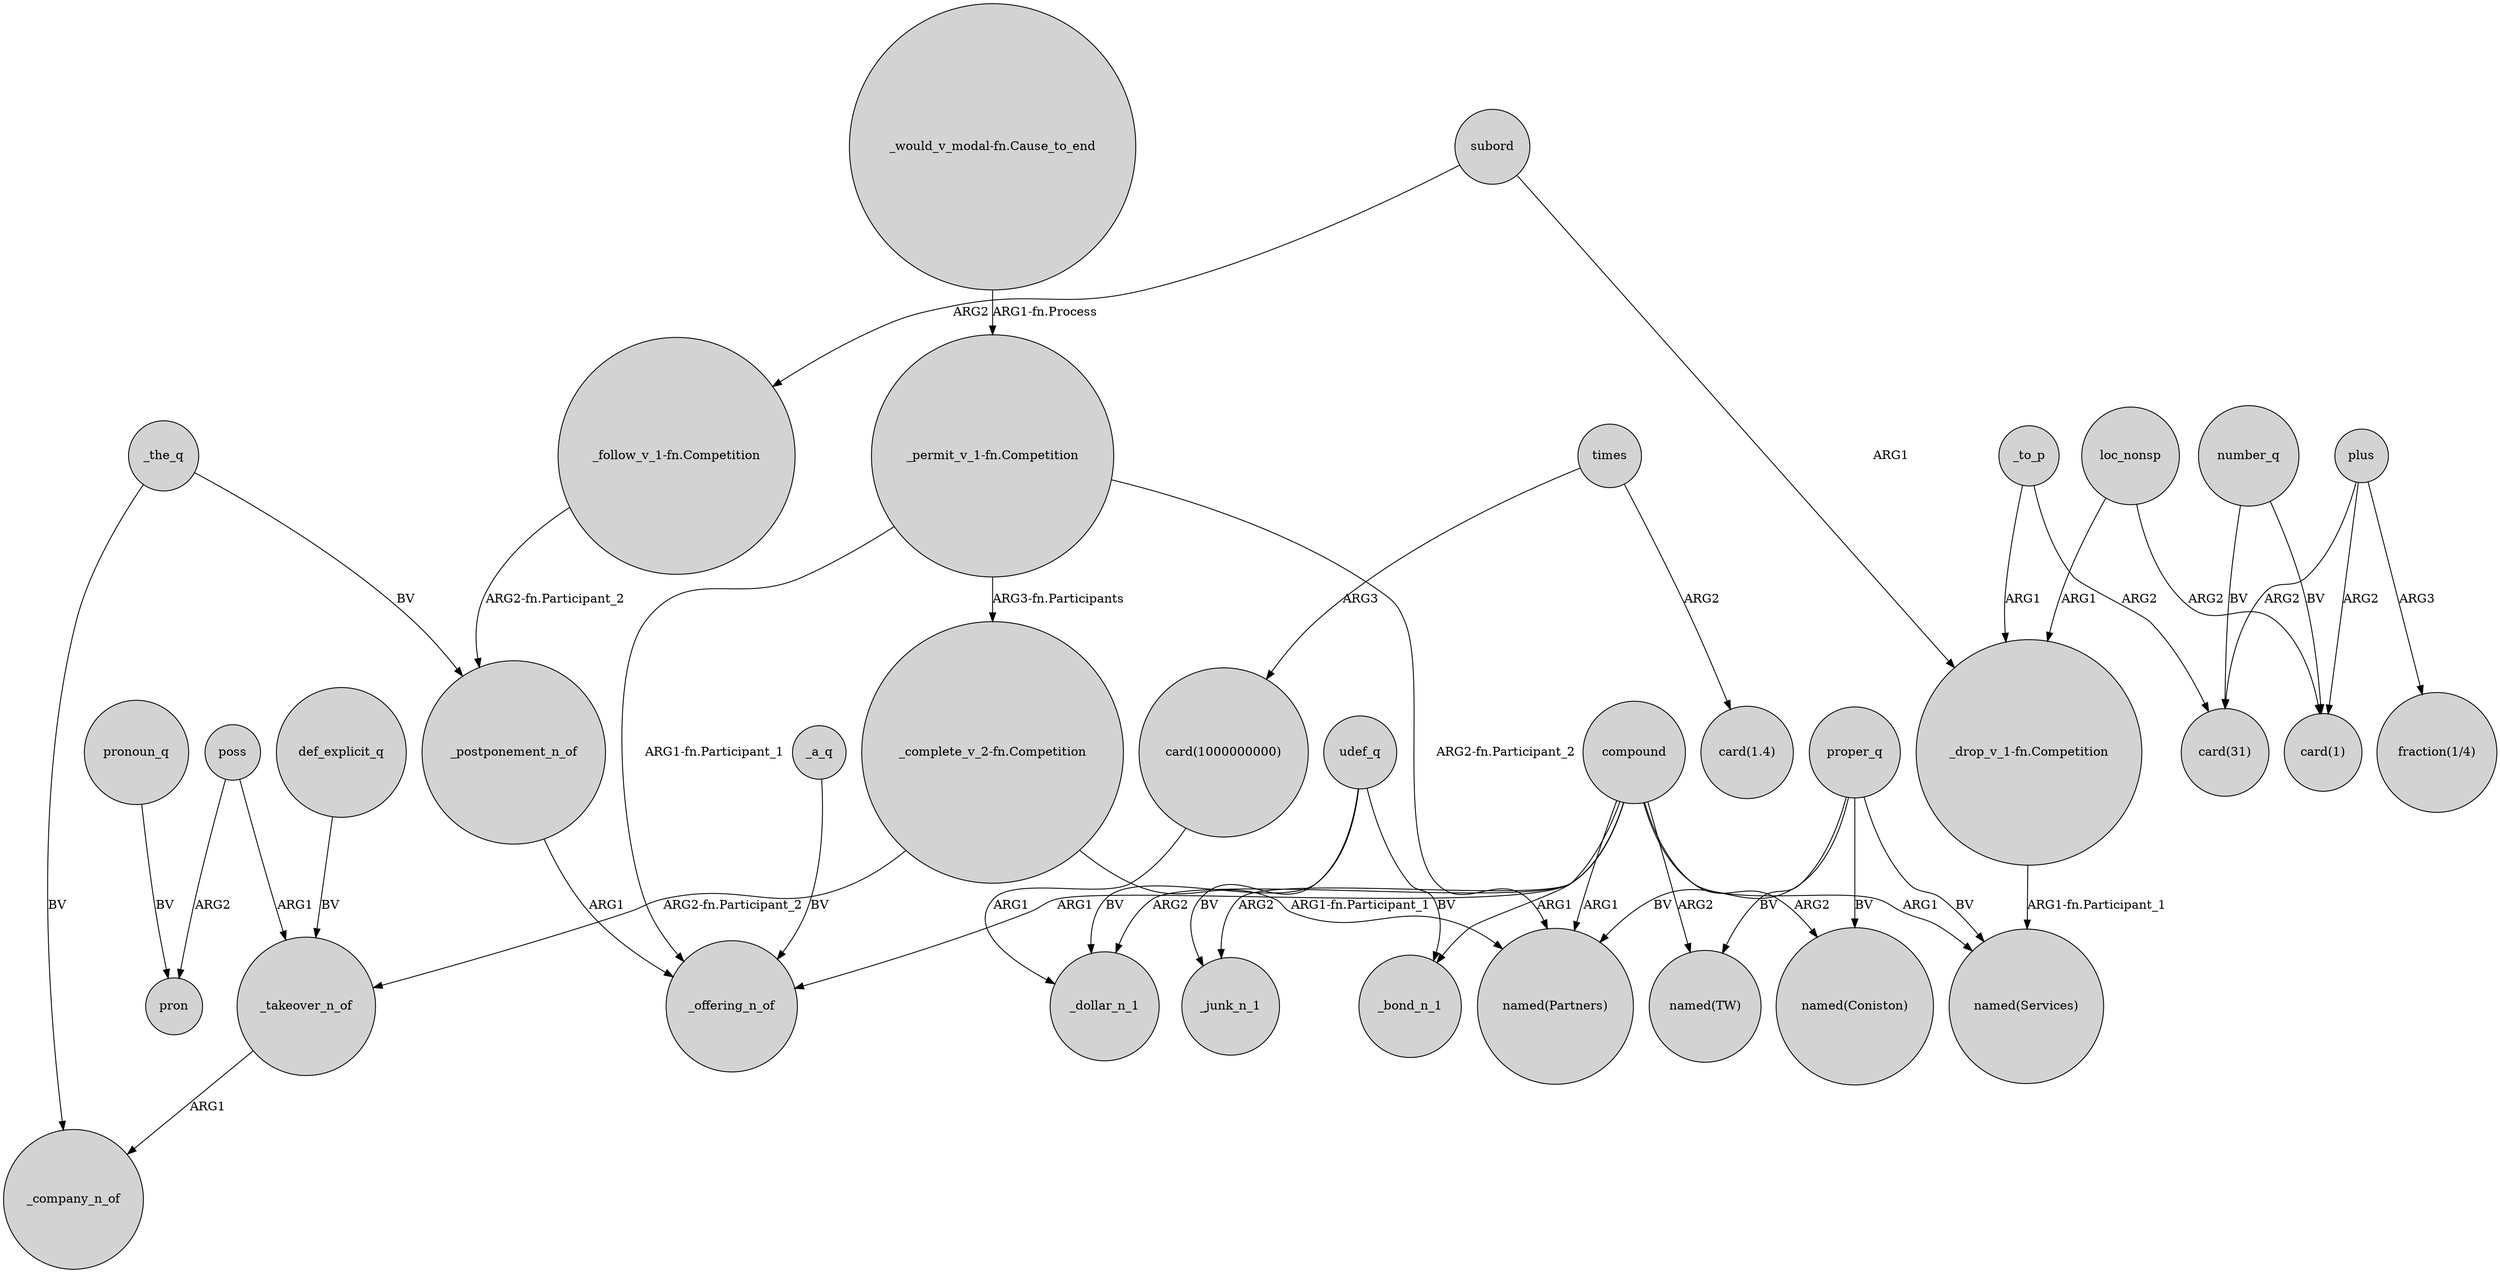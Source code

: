 digraph {
	node [shape=circle style=filled]
	_a_q -> _offering_n_of [label=BV]
	"card(1000000000)" -> _dollar_n_1 [label=ARG1]
	proper_q -> "named(TW)" [label=BV]
	def_explicit_q -> _takeover_n_of [label=BV]
	_to_p -> "_drop_v_1-fn.Competition" [label=ARG1]
	proper_q -> "named(Coniston)" [label=BV]
	udef_q -> _bond_n_1 [label=BV]
	number_q -> "card(1)" [label=BV]
	_the_q -> _postponement_n_of [label=BV]
	compound -> _offering_n_of [label=ARG1]
	compound -> _bond_n_1 [label=ARG1]
	loc_nonsp -> "_drop_v_1-fn.Competition" [label=ARG1]
	"_would_v_modal-fn.Cause_to_end" -> "_permit_v_1-fn.Competition" [label="ARG1-fn.Process"]
	plus -> "card(31)" [label=ARG2]
	compound -> "named(TW)" [label=ARG2]
	compound -> _junk_n_1 [label=ARG2]
	compound -> _dollar_n_1 [label=ARG2]
	proper_q -> "named(Partners)" [label=BV]
	times -> "card(1000000000)" [label=ARG3]
	_to_p -> "card(31)" [label=ARG2]
	loc_nonsp -> "card(1)" [label=ARG2]
	times -> "card(1.4)" [label=ARG2]
	plus -> "card(1)" [label=ARG2]
	"_permit_v_1-fn.Competition" -> "named(Partners)" [label="ARG2-fn.Participant_2"]
	pronoun_q -> pron [label=BV]
	compound -> "named(Services)" [label=ARG1]
	poss -> pron [label=ARG2]
	"_permit_v_1-fn.Competition" -> "_complete_v_2-fn.Competition" [label="ARG3-fn.Participants"]
	compound -> "named(Coniston)" [label=ARG2]
	"_drop_v_1-fn.Competition" -> "named(Services)" [label="ARG1-fn.Participant_1"]
	"_follow_v_1-fn.Competition" -> _postponement_n_of [label="ARG2-fn.Participant_2"]
	subord -> "_follow_v_1-fn.Competition" [label=ARG2]
	udef_q -> _dollar_n_1 [label=BV]
	"_complete_v_2-fn.Competition" -> _takeover_n_of [label="ARG2-fn.Participant_2"]
	_postponement_n_of -> _offering_n_of [label=ARG1]
	_takeover_n_of -> _company_n_of [label=ARG1]
	poss -> _takeover_n_of [label=ARG1]
	number_q -> "card(31)" [label=BV]
	udef_q -> _junk_n_1 [label=BV]
	"_complete_v_2-fn.Competition" -> "named(Partners)" [label="ARG1-fn.Participant_1"]
	plus -> "fraction(1/4)" [label=ARG3]
	proper_q -> "named(Services)" [label=BV]
	subord -> "_drop_v_1-fn.Competition" [label=ARG1]
	"_permit_v_1-fn.Competition" -> _offering_n_of [label="ARG1-fn.Participant_1"]
	compound -> "named(Partners)" [label=ARG1]
	_the_q -> _company_n_of [label=BV]
}
